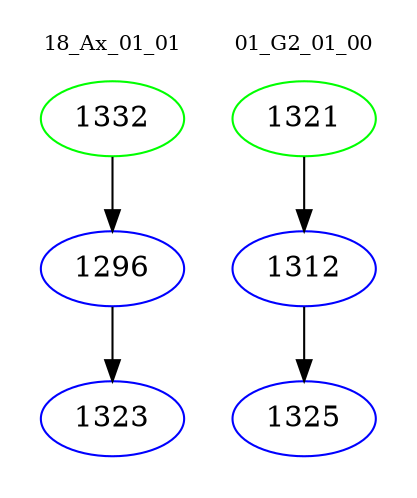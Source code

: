 digraph{
subgraph cluster_0 {
color = white
label = "18_Ax_01_01";
fontsize=10;
T0_1332 [label="1332", color="green"]
T0_1332 -> T0_1296 [color="black"]
T0_1296 [label="1296", color="blue"]
T0_1296 -> T0_1323 [color="black"]
T0_1323 [label="1323", color="blue"]
}
subgraph cluster_1 {
color = white
label = "01_G2_01_00";
fontsize=10;
T1_1321 [label="1321", color="green"]
T1_1321 -> T1_1312 [color="black"]
T1_1312 [label="1312", color="blue"]
T1_1312 -> T1_1325 [color="black"]
T1_1325 [label="1325", color="blue"]
}
}
